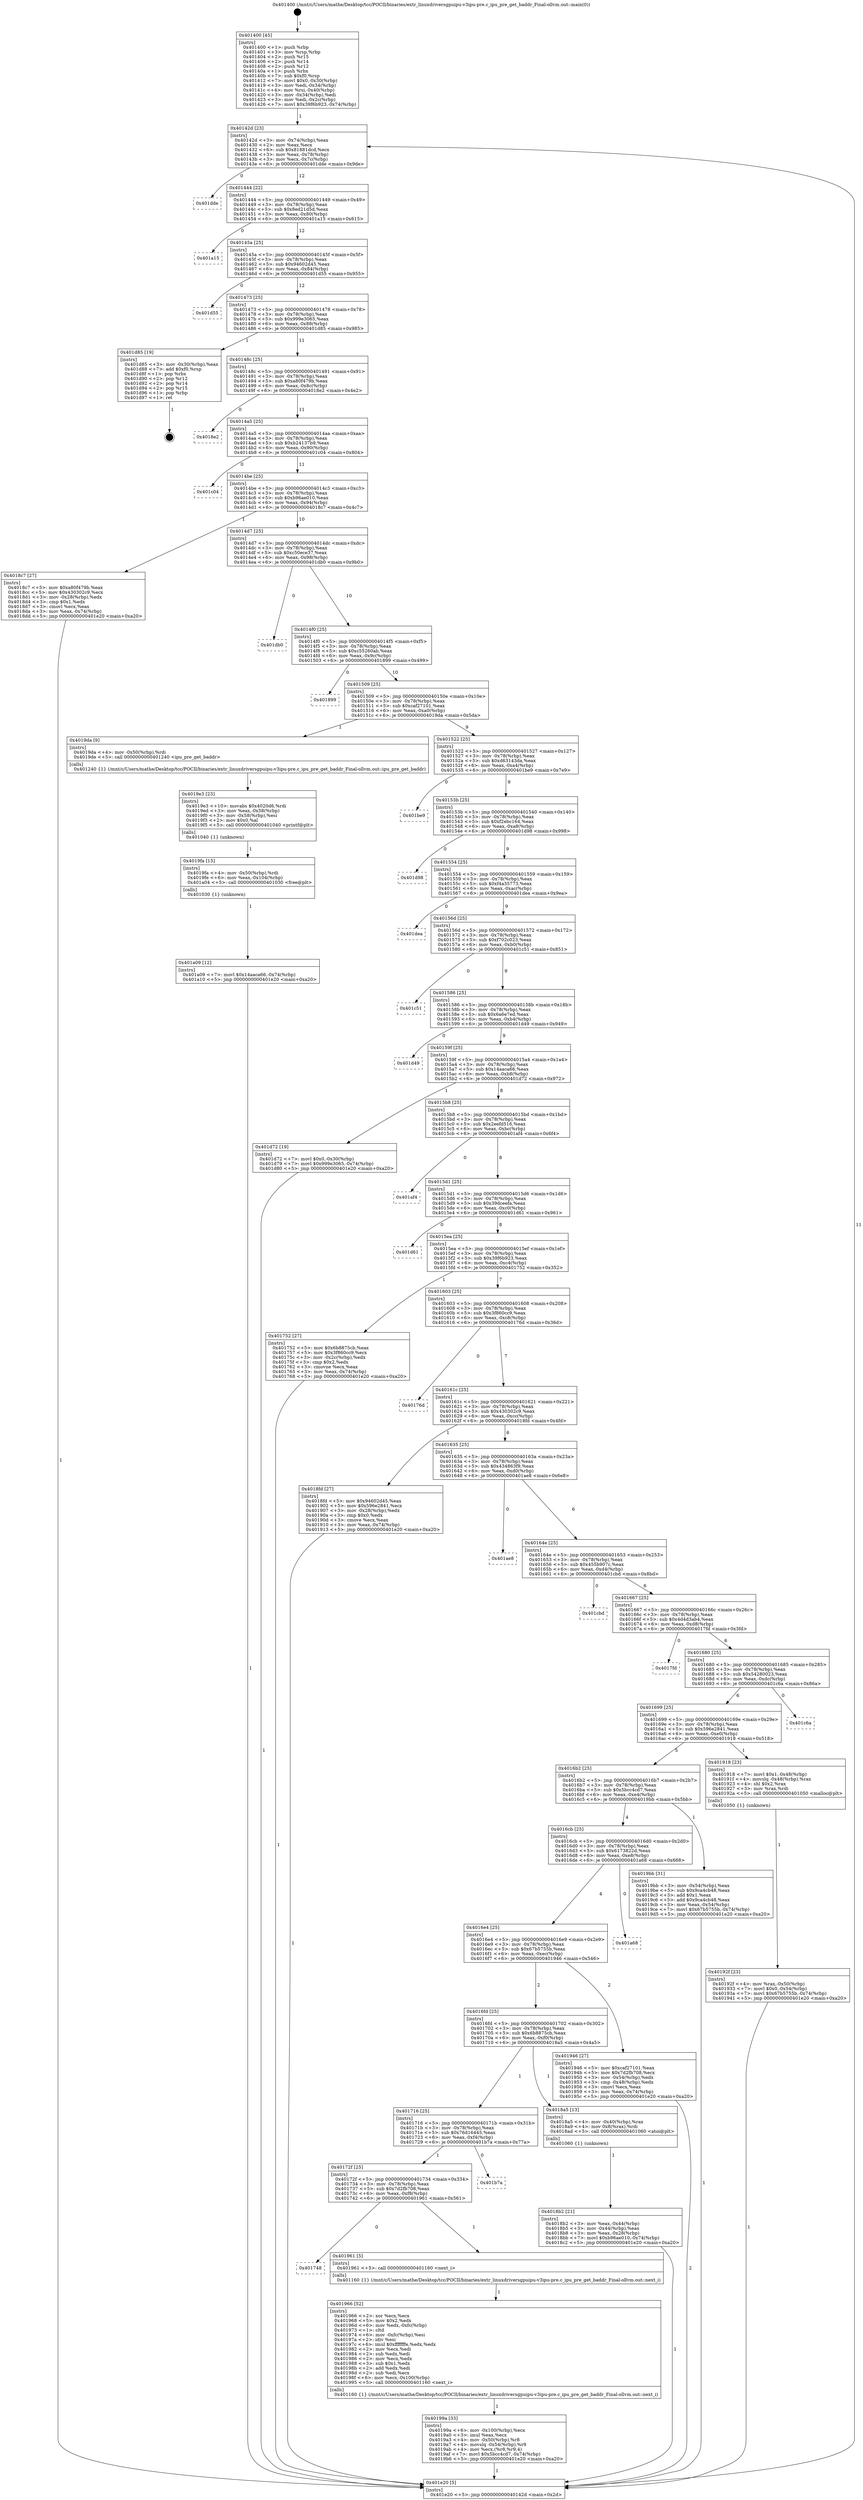digraph "0x401400" {
  label = "0x401400 (/mnt/c/Users/mathe/Desktop/tcc/POCII/binaries/extr_linuxdriversgpuipu-v3ipu-pre.c_ipu_pre_get_baddr_Final-ollvm.out::main(0))"
  labelloc = "t"
  node[shape=record]

  Entry [label="",width=0.3,height=0.3,shape=circle,fillcolor=black,style=filled]
  "0x40142d" [label="{
     0x40142d [23]\l
     | [instrs]\l
     &nbsp;&nbsp;0x40142d \<+3\>: mov -0x74(%rbp),%eax\l
     &nbsp;&nbsp;0x401430 \<+2\>: mov %eax,%ecx\l
     &nbsp;&nbsp;0x401432 \<+6\>: sub $0x81881dcd,%ecx\l
     &nbsp;&nbsp;0x401438 \<+3\>: mov %eax,-0x78(%rbp)\l
     &nbsp;&nbsp;0x40143b \<+3\>: mov %ecx,-0x7c(%rbp)\l
     &nbsp;&nbsp;0x40143e \<+6\>: je 0000000000401dde \<main+0x9de\>\l
  }"]
  "0x401dde" [label="{
     0x401dde\l
  }", style=dashed]
  "0x401444" [label="{
     0x401444 [22]\l
     | [instrs]\l
     &nbsp;&nbsp;0x401444 \<+5\>: jmp 0000000000401449 \<main+0x49\>\l
     &nbsp;&nbsp;0x401449 \<+3\>: mov -0x78(%rbp),%eax\l
     &nbsp;&nbsp;0x40144c \<+5\>: sub $0x8ed21d5d,%eax\l
     &nbsp;&nbsp;0x401451 \<+3\>: mov %eax,-0x80(%rbp)\l
     &nbsp;&nbsp;0x401454 \<+6\>: je 0000000000401a15 \<main+0x615\>\l
  }"]
  Exit [label="",width=0.3,height=0.3,shape=circle,fillcolor=black,style=filled,peripheries=2]
  "0x401a15" [label="{
     0x401a15\l
  }", style=dashed]
  "0x40145a" [label="{
     0x40145a [25]\l
     | [instrs]\l
     &nbsp;&nbsp;0x40145a \<+5\>: jmp 000000000040145f \<main+0x5f\>\l
     &nbsp;&nbsp;0x40145f \<+3\>: mov -0x78(%rbp),%eax\l
     &nbsp;&nbsp;0x401462 \<+5\>: sub $0x94602d45,%eax\l
     &nbsp;&nbsp;0x401467 \<+6\>: mov %eax,-0x84(%rbp)\l
     &nbsp;&nbsp;0x40146d \<+6\>: je 0000000000401d55 \<main+0x955\>\l
  }"]
  "0x401a09" [label="{
     0x401a09 [12]\l
     | [instrs]\l
     &nbsp;&nbsp;0x401a09 \<+7\>: movl $0x14aaca66,-0x74(%rbp)\l
     &nbsp;&nbsp;0x401a10 \<+5\>: jmp 0000000000401e20 \<main+0xa20\>\l
  }"]
  "0x401d55" [label="{
     0x401d55\l
  }", style=dashed]
  "0x401473" [label="{
     0x401473 [25]\l
     | [instrs]\l
     &nbsp;&nbsp;0x401473 \<+5\>: jmp 0000000000401478 \<main+0x78\>\l
     &nbsp;&nbsp;0x401478 \<+3\>: mov -0x78(%rbp),%eax\l
     &nbsp;&nbsp;0x40147b \<+5\>: sub $0x999e3065,%eax\l
     &nbsp;&nbsp;0x401480 \<+6\>: mov %eax,-0x88(%rbp)\l
     &nbsp;&nbsp;0x401486 \<+6\>: je 0000000000401d85 \<main+0x985\>\l
  }"]
  "0x4019fa" [label="{
     0x4019fa [15]\l
     | [instrs]\l
     &nbsp;&nbsp;0x4019fa \<+4\>: mov -0x50(%rbp),%rdi\l
     &nbsp;&nbsp;0x4019fe \<+6\>: mov %eax,-0x104(%rbp)\l
     &nbsp;&nbsp;0x401a04 \<+5\>: call 0000000000401030 \<free@plt\>\l
     | [calls]\l
     &nbsp;&nbsp;0x401030 \{1\} (unknown)\l
  }"]
  "0x401d85" [label="{
     0x401d85 [19]\l
     | [instrs]\l
     &nbsp;&nbsp;0x401d85 \<+3\>: mov -0x30(%rbp),%eax\l
     &nbsp;&nbsp;0x401d88 \<+7\>: add $0xf0,%rsp\l
     &nbsp;&nbsp;0x401d8f \<+1\>: pop %rbx\l
     &nbsp;&nbsp;0x401d90 \<+2\>: pop %r12\l
     &nbsp;&nbsp;0x401d92 \<+2\>: pop %r14\l
     &nbsp;&nbsp;0x401d94 \<+2\>: pop %r15\l
     &nbsp;&nbsp;0x401d96 \<+1\>: pop %rbp\l
     &nbsp;&nbsp;0x401d97 \<+1\>: ret\l
  }"]
  "0x40148c" [label="{
     0x40148c [25]\l
     | [instrs]\l
     &nbsp;&nbsp;0x40148c \<+5\>: jmp 0000000000401491 \<main+0x91\>\l
     &nbsp;&nbsp;0x401491 \<+3\>: mov -0x78(%rbp),%eax\l
     &nbsp;&nbsp;0x401494 \<+5\>: sub $0xa80f479b,%eax\l
     &nbsp;&nbsp;0x401499 \<+6\>: mov %eax,-0x8c(%rbp)\l
     &nbsp;&nbsp;0x40149f \<+6\>: je 00000000004018e2 \<main+0x4e2\>\l
  }"]
  "0x4019e3" [label="{
     0x4019e3 [23]\l
     | [instrs]\l
     &nbsp;&nbsp;0x4019e3 \<+10\>: movabs $0x4020d6,%rdi\l
     &nbsp;&nbsp;0x4019ed \<+3\>: mov %eax,-0x58(%rbp)\l
     &nbsp;&nbsp;0x4019f0 \<+3\>: mov -0x58(%rbp),%esi\l
     &nbsp;&nbsp;0x4019f3 \<+2\>: mov $0x0,%al\l
     &nbsp;&nbsp;0x4019f5 \<+5\>: call 0000000000401040 \<printf@plt\>\l
     | [calls]\l
     &nbsp;&nbsp;0x401040 \{1\} (unknown)\l
  }"]
  "0x4018e2" [label="{
     0x4018e2\l
  }", style=dashed]
  "0x4014a5" [label="{
     0x4014a5 [25]\l
     | [instrs]\l
     &nbsp;&nbsp;0x4014a5 \<+5\>: jmp 00000000004014aa \<main+0xaa\>\l
     &nbsp;&nbsp;0x4014aa \<+3\>: mov -0x78(%rbp),%eax\l
     &nbsp;&nbsp;0x4014ad \<+5\>: sub $0xb24137b9,%eax\l
     &nbsp;&nbsp;0x4014b2 \<+6\>: mov %eax,-0x90(%rbp)\l
     &nbsp;&nbsp;0x4014b8 \<+6\>: je 0000000000401c04 \<main+0x804\>\l
  }"]
  "0x40199a" [label="{
     0x40199a [33]\l
     | [instrs]\l
     &nbsp;&nbsp;0x40199a \<+6\>: mov -0x100(%rbp),%ecx\l
     &nbsp;&nbsp;0x4019a0 \<+3\>: imul %eax,%ecx\l
     &nbsp;&nbsp;0x4019a3 \<+4\>: mov -0x50(%rbp),%r8\l
     &nbsp;&nbsp;0x4019a7 \<+4\>: movslq -0x54(%rbp),%r9\l
     &nbsp;&nbsp;0x4019ab \<+4\>: mov %ecx,(%r8,%r9,4)\l
     &nbsp;&nbsp;0x4019af \<+7\>: movl $0x5bcc4cd7,-0x74(%rbp)\l
     &nbsp;&nbsp;0x4019b6 \<+5\>: jmp 0000000000401e20 \<main+0xa20\>\l
  }"]
  "0x401c04" [label="{
     0x401c04\l
  }", style=dashed]
  "0x4014be" [label="{
     0x4014be [25]\l
     | [instrs]\l
     &nbsp;&nbsp;0x4014be \<+5\>: jmp 00000000004014c3 \<main+0xc3\>\l
     &nbsp;&nbsp;0x4014c3 \<+3\>: mov -0x78(%rbp),%eax\l
     &nbsp;&nbsp;0x4014c6 \<+5\>: sub $0xb96ae010,%eax\l
     &nbsp;&nbsp;0x4014cb \<+6\>: mov %eax,-0x94(%rbp)\l
     &nbsp;&nbsp;0x4014d1 \<+6\>: je 00000000004018c7 \<main+0x4c7\>\l
  }"]
  "0x401966" [label="{
     0x401966 [52]\l
     | [instrs]\l
     &nbsp;&nbsp;0x401966 \<+2\>: xor %ecx,%ecx\l
     &nbsp;&nbsp;0x401968 \<+5\>: mov $0x2,%edx\l
     &nbsp;&nbsp;0x40196d \<+6\>: mov %edx,-0xfc(%rbp)\l
     &nbsp;&nbsp;0x401973 \<+1\>: cltd\l
     &nbsp;&nbsp;0x401974 \<+6\>: mov -0xfc(%rbp),%esi\l
     &nbsp;&nbsp;0x40197a \<+2\>: idiv %esi\l
     &nbsp;&nbsp;0x40197c \<+6\>: imul $0xfffffffe,%edx,%edx\l
     &nbsp;&nbsp;0x401982 \<+2\>: mov %ecx,%edi\l
     &nbsp;&nbsp;0x401984 \<+2\>: sub %edx,%edi\l
     &nbsp;&nbsp;0x401986 \<+2\>: mov %ecx,%edx\l
     &nbsp;&nbsp;0x401988 \<+3\>: sub $0x1,%edx\l
     &nbsp;&nbsp;0x40198b \<+2\>: add %edx,%edi\l
     &nbsp;&nbsp;0x40198d \<+2\>: sub %edi,%ecx\l
     &nbsp;&nbsp;0x40198f \<+6\>: mov %ecx,-0x100(%rbp)\l
     &nbsp;&nbsp;0x401995 \<+5\>: call 0000000000401160 \<next_i\>\l
     | [calls]\l
     &nbsp;&nbsp;0x401160 \{1\} (/mnt/c/Users/mathe/Desktop/tcc/POCII/binaries/extr_linuxdriversgpuipu-v3ipu-pre.c_ipu_pre_get_baddr_Final-ollvm.out::next_i)\l
  }"]
  "0x4018c7" [label="{
     0x4018c7 [27]\l
     | [instrs]\l
     &nbsp;&nbsp;0x4018c7 \<+5\>: mov $0xa80f479b,%eax\l
     &nbsp;&nbsp;0x4018cc \<+5\>: mov $0x430302c9,%ecx\l
     &nbsp;&nbsp;0x4018d1 \<+3\>: mov -0x28(%rbp),%edx\l
     &nbsp;&nbsp;0x4018d4 \<+3\>: cmp $0x1,%edx\l
     &nbsp;&nbsp;0x4018d7 \<+3\>: cmovl %ecx,%eax\l
     &nbsp;&nbsp;0x4018da \<+3\>: mov %eax,-0x74(%rbp)\l
     &nbsp;&nbsp;0x4018dd \<+5\>: jmp 0000000000401e20 \<main+0xa20\>\l
  }"]
  "0x4014d7" [label="{
     0x4014d7 [25]\l
     | [instrs]\l
     &nbsp;&nbsp;0x4014d7 \<+5\>: jmp 00000000004014dc \<main+0xdc\>\l
     &nbsp;&nbsp;0x4014dc \<+3\>: mov -0x78(%rbp),%eax\l
     &nbsp;&nbsp;0x4014df \<+5\>: sub $0xc50ece37,%eax\l
     &nbsp;&nbsp;0x4014e4 \<+6\>: mov %eax,-0x98(%rbp)\l
     &nbsp;&nbsp;0x4014ea \<+6\>: je 0000000000401db0 \<main+0x9b0\>\l
  }"]
  "0x401748" [label="{
     0x401748\l
  }", style=dashed]
  "0x401db0" [label="{
     0x401db0\l
  }", style=dashed]
  "0x4014f0" [label="{
     0x4014f0 [25]\l
     | [instrs]\l
     &nbsp;&nbsp;0x4014f0 \<+5\>: jmp 00000000004014f5 \<main+0xf5\>\l
     &nbsp;&nbsp;0x4014f5 \<+3\>: mov -0x78(%rbp),%eax\l
     &nbsp;&nbsp;0x4014f8 \<+5\>: sub $0xc55260ab,%eax\l
     &nbsp;&nbsp;0x4014fd \<+6\>: mov %eax,-0x9c(%rbp)\l
     &nbsp;&nbsp;0x401503 \<+6\>: je 0000000000401899 \<main+0x499\>\l
  }"]
  "0x401961" [label="{
     0x401961 [5]\l
     | [instrs]\l
     &nbsp;&nbsp;0x401961 \<+5\>: call 0000000000401160 \<next_i\>\l
     | [calls]\l
     &nbsp;&nbsp;0x401160 \{1\} (/mnt/c/Users/mathe/Desktop/tcc/POCII/binaries/extr_linuxdriversgpuipu-v3ipu-pre.c_ipu_pre_get_baddr_Final-ollvm.out::next_i)\l
  }"]
  "0x401899" [label="{
     0x401899\l
  }", style=dashed]
  "0x401509" [label="{
     0x401509 [25]\l
     | [instrs]\l
     &nbsp;&nbsp;0x401509 \<+5\>: jmp 000000000040150e \<main+0x10e\>\l
     &nbsp;&nbsp;0x40150e \<+3\>: mov -0x78(%rbp),%eax\l
     &nbsp;&nbsp;0x401511 \<+5\>: sub $0xcaf27101,%eax\l
     &nbsp;&nbsp;0x401516 \<+6\>: mov %eax,-0xa0(%rbp)\l
     &nbsp;&nbsp;0x40151c \<+6\>: je 00000000004019da \<main+0x5da\>\l
  }"]
  "0x40172f" [label="{
     0x40172f [25]\l
     | [instrs]\l
     &nbsp;&nbsp;0x40172f \<+5\>: jmp 0000000000401734 \<main+0x334\>\l
     &nbsp;&nbsp;0x401734 \<+3\>: mov -0x78(%rbp),%eax\l
     &nbsp;&nbsp;0x401737 \<+5\>: sub $0x7d2fb708,%eax\l
     &nbsp;&nbsp;0x40173c \<+6\>: mov %eax,-0xf8(%rbp)\l
     &nbsp;&nbsp;0x401742 \<+6\>: je 0000000000401961 \<main+0x561\>\l
  }"]
  "0x4019da" [label="{
     0x4019da [9]\l
     | [instrs]\l
     &nbsp;&nbsp;0x4019da \<+4\>: mov -0x50(%rbp),%rdi\l
     &nbsp;&nbsp;0x4019de \<+5\>: call 0000000000401240 \<ipu_pre_get_baddr\>\l
     | [calls]\l
     &nbsp;&nbsp;0x401240 \{1\} (/mnt/c/Users/mathe/Desktop/tcc/POCII/binaries/extr_linuxdriversgpuipu-v3ipu-pre.c_ipu_pre_get_baddr_Final-ollvm.out::ipu_pre_get_baddr)\l
  }"]
  "0x401522" [label="{
     0x401522 [25]\l
     | [instrs]\l
     &nbsp;&nbsp;0x401522 \<+5\>: jmp 0000000000401527 \<main+0x127\>\l
     &nbsp;&nbsp;0x401527 \<+3\>: mov -0x78(%rbp),%eax\l
     &nbsp;&nbsp;0x40152a \<+5\>: sub $0xd63143da,%eax\l
     &nbsp;&nbsp;0x40152f \<+6\>: mov %eax,-0xa4(%rbp)\l
     &nbsp;&nbsp;0x401535 \<+6\>: je 0000000000401be9 \<main+0x7e9\>\l
  }"]
  "0x401b7a" [label="{
     0x401b7a\l
  }", style=dashed]
  "0x401be9" [label="{
     0x401be9\l
  }", style=dashed]
  "0x40153b" [label="{
     0x40153b [25]\l
     | [instrs]\l
     &nbsp;&nbsp;0x40153b \<+5\>: jmp 0000000000401540 \<main+0x140\>\l
     &nbsp;&nbsp;0x401540 \<+3\>: mov -0x78(%rbp),%eax\l
     &nbsp;&nbsp;0x401543 \<+5\>: sub $0xf2ebc164,%eax\l
     &nbsp;&nbsp;0x401548 \<+6\>: mov %eax,-0xa8(%rbp)\l
     &nbsp;&nbsp;0x40154e \<+6\>: je 0000000000401d98 \<main+0x998\>\l
  }"]
  "0x40192f" [label="{
     0x40192f [23]\l
     | [instrs]\l
     &nbsp;&nbsp;0x40192f \<+4\>: mov %rax,-0x50(%rbp)\l
     &nbsp;&nbsp;0x401933 \<+7\>: movl $0x0,-0x54(%rbp)\l
     &nbsp;&nbsp;0x40193a \<+7\>: movl $0x67b5755b,-0x74(%rbp)\l
     &nbsp;&nbsp;0x401941 \<+5\>: jmp 0000000000401e20 \<main+0xa20\>\l
  }"]
  "0x401d98" [label="{
     0x401d98\l
  }", style=dashed]
  "0x401554" [label="{
     0x401554 [25]\l
     | [instrs]\l
     &nbsp;&nbsp;0x401554 \<+5\>: jmp 0000000000401559 \<main+0x159\>\l
     &nbsp;&nbsp;0x401559 \<+3\>: mov -0x78(%rbp),%eax\l
     &nbsp;&nbsp;0x40155c \<+5\>: sub $0xf4a35773,%eax\l
     &nbsp;&nbsp;0x401561 \<+6\>: mov %eax,-0xac(%rbp)\l
     &nbsp;&nbsp;0x401567 \<+6\>: je 0000000000401dea \<main+0x9ea\>\l
  }"]
  "0x4018b2" [label="{
     0x4018b2 [21]\l
     | [instrs]\l
     &nbsp;&nbsp;0x4018b2 \<+3\>: mov %eax,-0x44(%rbp)\l
     &nbsp;&nbsp;0x4018b5 \<+3\>: mov -0x44(%rbp),%eax\l
     &nbsp;&nbsp;0x4018b8 \<+3\>: mov %eax,-0x28(%rbp)\l
     &nbsp;&nbsp;0x4018bb \<+7\>: movl $0xb96ae010,-0x74(%rbp)\l
     &nbsp;&nbsp;0x4018c2 \<+5\>: jmp 0000000000401e20 \<main+0xa20\>\l
  }"]
  "0x401dea" [label="{
     0x401dea\l
  }", style=dashed]
  "0x40156d" [label="{
     0x40156d [25]\l
     | [instrs]\l
     &nbsp;&nbsp;0x40156d \<+5\>: jmp 0000000000401572 \<main+0x172\>\l
     &nbsp;&nbsp;0x401572 \<+3\>: mov -0x78(%rbp),%eax\l
     &nbsp;&nbsp;0x401575 \<+5\>: sub $0xf702c023,%eax\l
     &nbsp;&nbsp;0x40157a \<+6\>: mov %eax,-0xb0(%rbp)\l
     &nbsp;&nbsp;0x401580 \<+6\>: je 0000000000401c51 \<main+0x851\>\l
  }"]
  "0x401716" [label="{
     0x401716 [25]\l
     | [instrs]\l
     &nbsp;&nbsp;0x401716 \<+5\>: jmp 000000000040171b \<main+0x31b\>\l
     &nbsp;&nbsp;0x40171b \<+3\>: mov -0x78(%rbp),%eax\l
     &nbsp;&nbsp;0x40171e \<+5\>: sub $0x76d16445,%eax\l
     &nbsp;&nbsp;0x401723 \<+6\>: mov %eax,-0xf4(%rbp)\l
     &nbsp;&nbsp;0x401729 \<+6\>: je 0000000000401b7a \<main+0x77a\>\l
  }"]
  "0x401c51" [label="{
     0x401c51\l
  }", style=dashed]
  "0x401586" [label="{
     0x401586 [25]\l
     | [instrs]\l
     &nbsp;&nbsp;0x401586 \<+5\>: jmp 000000000040158b \<main+0x18b\>\l
     &nbsp;&nbsp;0x40158b \<+3\>: mov -0x78(%rbp),%eax\l
     &nbsp;&nbsp;0x40158e \<+5\>: sub $0x6a6e7ed,%eax\l
     &nbsp;&nbsp;0x401593 \<+6\>: mov %eax,-0xb4(%rbp)\l
     &nbsp;&nbsp;0x401599 \<+6\>: je 0000000000401d49 \<main+0x949\>\l
  }"]
  "0x4018a5" [label="{
     0x4018a5 [13]\l
     | [instrs]\l
     &nbsp;&nbsp;0x4018a5 \<+4\>: mov -0x40(%rbp),%rax\l
     &nbsp;&nbsp;0x4018a9 \<+4\>: mov 0x8(%rax),%rdi\l
     &nbsp;&nbsp;0x4018ad \<+5\>: call 0000000000401060 \<atoi@plt\>\l
     | [calls]\l
     &nbsp;&nbsp;0x401060 \{1\} (unknown)\l
  }"]
  "0x401d49" [label="{
     0x401d49\l
  }", style=dashed]
  "0x40159f" [label="{
     0x40159f [25]\l
     | [instrs]\l
     &nbsp;&nbsp;0x40159f \<+5\>: jmp 00000000004015a4 \<main+0x1a4\>\l
     &nbsp;&nbsp;0x4015a4 \<+3\>: mov -0x78(%rbp),%eax\l
     &nbsp;&nbsp;0x4015a7 \<+5\>: sub $0x14aaca66,%eax\l
     &nbsp;&nbsp;0x4015ac \<+6\>: mov %eax,-0xb8(%rbp)\l
     &nbsp;&nbsp;0x4015b2 \<+6\>: je 0000000000401d72 \<main+0x972\>\l
  }"]
  "0x4016fd" [label="{
     0x4016fd [25]\l
     | [instrs]\l
     &nbsp;&nbsp;0x4016fd \<+5\>: jmp 0000000000401702 \<main+0x302\>\l
     &nbsp;&nbsp;0x401702 \<+3\>: mov -0x78(%rbp),%eax\l
     &nbsp;&nbsp;0x401705 \<+5\>: sub $0x6b8875cb,%eax\l
     &nbsp;&nbsp;0x40170a \<+6\>: mov %eax,-0xf0(%rbp)\l
     &nbsp;&nbsp;0x401710 \<+6\>: je 00000000004018a5 \<main+0x4a5\>\l
  }"]
  "0x401d72" [label="{
     0x401d72 [19]\l
     | [instrs]\l
     &nbsp;&nbsp;0x401d72 \<+7\>: movl $0x0,-0x30(%rbp)\l
     &nbsp;&nbsp;0x401d79 \<+7\>: movl $0x999e3065,-0x74(%rbp)\l
     &nbsp;&nbsp;0x401d80 \<+5\>: jmp 0000000000401e20 \<main+0xa20\>\l
  }"]
  "0x4015b8" [label="{
     0x4015b8 [25]\l
     | [instrs]\l
     &nbsp;&nbsp;0x4015b8 \<+5\>: jmp 00000000004015bd \<main+0x1bd\>\l
     &nbsp;&nbsp;0x4015bd \<+3\>: mov -0x78(%rbp),%eax\l
     &nbsp;&nbsp;0x4015c0 \<+5\>: sub $0x2eefd516,%eax\l
     &nbsp;&nbsp;0x4015c5 \<+6\>: mov %eax,-0xbc(%rbp)\l
     &nbsp;&nbsp;0x4015cb \<+6\>: je 0000000000401af4 \<main+0x6f4\>\l
  }"]
  "0x401946" [label="{
     0x401946 [27]\l
     | [instrs]\l
     &nbsp;&nbsp;0x401946 \<+5\>: mov $0xcaf27101,%eax\l
     &nbsp;&nbsp;0x40194b \<+5\>: mov $0x7d2fb708,%ecx\l
     &nbsp;&nbsp;0x401950 \<+3\>: mov -0x54(%rbp),%edx\l
     &nbsp;&nbsp;0x401953 \<+3\>: cmp -0x48(%rbp),%edx\l
     &nbsp;&nbsp;0x401956 \<+3\>: cmovl %ecx,%eax\l
     &nbsp;&nbsp;0x401959 \<+3\>: mov %eax,-0x74(%rbp)\l
     &nbsp;&nbsp;0x40195c \<+5\>: jmp 0000000000401e20 \<main+0xa20\>\l
  }"]
  "0x401af4" [label="{
     0x401af4\l
  }", style=dashed]
  "0x4015d1" [label="{
     0x4015d1 [25]\l
     | [instrs]\l
     &nbsp;&nbsp;0x4015d1 \<+5\>: jmp 00000000004015d6 \<main+0x1d6\>\l
     &nbsp;&nbsp;0x4015d6 \<+3\>: mov -0x78(%rbp),%eax\l
     &nbsp;&nbsp;0x4015d9 \<+5\>: sub $0x39dceefa,%eax\l
     &nbsp;&nbsp;0x4015de \<+6\>: mov %eax,-0xc0(%rbp)\l
     &nbsp;&nbsp;0x4015e4 \<+6\>: je 0000000000401d61 \<main+0x961\>\l
  }"]
  "0x4016e4" [label="{
     0x4016e4 [25]\l
     | [instrs]\l
     &nbsp;&nbsp;0x4016e4 \<+5\>: jmp 00000000004016e9 \<main+0x2e9\>\l
     &nbsp;&nbsp;0x4016e9 \<+3\>: mov -0x78(%rbp),%eax\l
     &nbsp;&nbsp;0x4016ec \<+5\>: sub $0x67b5755b,%eax\l
     &nbsp;&nbsp;0x4016f1 \<+6\>: mov %eax,-0xec(%rbp)\l
     &nbsp;&nbsp;0x4016f7 \<+6\>: je 0000000000401946 \<main+0x546\>\l
  }"]
  "0x401d61" [label="{
     0x401d61\l
  }", style=dashed]
  "0x4015ea" [label="{
     0x4015ea [25]\l
     | [instrs]\l
     &nbsp;&nbsp;0x4015ea \<+5\>: jmp 00000000004015ef \<main+0x1ef\>\l
     &nbsp;&nbsp;0x4015ef \<+3\>: mov -0x78(%rbp),%eax\l
     &nbsp;&nbsp;0x4015f2 \<+5\>: sub $0x39f6b923,%eax\l
     &nbsp;&nbsp;0x4015f7 \<+6\>: mov %eax,-0xc4(%rbp)\l
     &nbsp;&nbsp;0x4015fd \<+6\>: je 0000000000401752 \<main+0x352\>\l
  }"]
  "0x401a68" [label="{
     0x401a68\l
  }", style=dashed]
  "0x401752" [label="{
     0x401752 [27]\l
     | [instrs]\l
     &nbsp;&nbsp;0x401752 \<+5\>: mov $0x6b8875cb,%eax\l
     &nbsp;&nbsp;0x401757 \<+5\>: mov $0x3f860cc9,%ecx\l
     &nbsp;&nbsp;0x40175c \<+3\>: mov -0x2c(%rbp),%edx\l
     &nbsp;&nbsp;0x40175f \<+3\>: cmp $0x2,%edx\l
     &nbsp;&nbsp;0x401762 \<+3\>: cmovne %ecx,%eax\l
     &nbsp;&nbsp;0x401765 \<+3\>: mov %eax,-0x74(%rbp)\l
     &nbsp;&nbsp;0x401768 \<+5\>: jmp 0000000000401e20 \<main+0xa20\>\l
  }"]
  "0x401603" [label="{
     0x401603 [25]\l
     | [instrs]\l
     &nbsp;&nbsp;0x401603 \<+5\>: jmp 0000000000401608 \<main+0x208\>\l
     &nbsp;&nbsp;0x401608 \<+3\>: mov -0x78(%rbp),%eax\l
     &nbsp;&nbsp;0x40160b \<+5\>: sub $0x3f860cc9,%eax\l
     &nbsp;&nbsp;0x401610 \<+6\>: mov %eax,-0xc8(%rbp)\l
     &nbsp;&nbsp;0x401616 \<+6\>: je 000000000040176d \<main+0x36d\>\l
  }"]
  "0x401e20" [label="{
     0x401e20 [5]\l
     | [instrs]\l
     &nbsp;&nbsp;0x401e20 \<+5\>: jmp 000000000040142d \<main+0x2d\>\l
  }"]
  "0x401400" [label="{
     0x401400 [45]\l
     | [instrs]\l
     &nbsp;&nbsp;0x401400 \<+1\>: push %rbp\l
     &nbsp;&nbsp;0x401401 \<+3\>: mov %rsp,%rbp\l
     &nbsp;&nbsp;0x401404 \<+2\>: push %r15\l
     &nbsp;&nbsp;0x401406 \<+2\>: push %r14\l
     &nbsp;&nbsp;0x401408 \<+2\>: push %r12\l
     &nbsp;&nbsp;0x40140a \<+1\>: push %rbx\l
     &nbsp;&nbsp;0x40140b \<+7\>: sub $0xf0,%rsp\l
     &nbsp;&nbsp;0x401412 \<+7\>: movl $0x0,-0x30(%rbp)\l
     &nbsp;&nbsp;0x401419 \<+3\>: mov %edi,-0x34(%rbp)\l
     &nbsp;&nbsp;0x40141c \<+4\>: mov %rsi,-0x40(%rbp)\l
     &nbsp;&nbsp;0x401420 \<+3\>: mov -0x34(%rbp),%edi\l
     &nbsp;&nbsp;0x401423 \<+3\>: mov %edi,-0x2c(%rbp)\l
     &nbsp;&nbsp;0x401426 \<+7\>: movl $0x39f6b923,-0x74(%rbp)\l
  }"]
  "0x4016cb" [label="{
     0x4016cb [25]\l
     | [instrs]\l
     &nbsp;&nbsp;0x4016cb \<+5\>: jmp 00000000004016d0 \<main+0x2d0\>\l
     &nbsp;&nbsp;0x4016d0 \<+3\>: mov -0x78(%rbp),%eax\l
     &nbsp;&nbsp;0x4016d3 \<+5\>: sub $0x6173822d,%eax\l
     &nbsp;&nbsp;0x4016d8 \<+6\>: mov %eax,-0xe8(%rbp)\l
     &nbsp;&nbsp;0x4016de \<+6\>: je 0000000000401a68 \<main+0x668\>\l
  }"]
  "0x40176d" [label="{
     0x40176d\l
  }", style=dashed]
  "0x40161c" [label="{
     0x40161c [25]\l
     | [instrs]\l
     &nbsp;&nbsp;0x40161c \<+5\>: jmp 0000000000401621 \<main+0x221\>\l
     &nbsp;&nbsp;0x401621 \<+3\>: mov -0x78(%rbp),%eax\l
     &nbsp;&nbsp;0x401624 \<+5\>: sub $0x430302c9,%eax\l
     &nbsp;&nbsp;0x401629 \<+6\>: mov %eax,-0xcc(%rbp)\l
     &nbsp;&nbsp;0x40162f \<+6\>: je 00000000004018fd \<main+0x4fd\>\l
  }"]
  "0x4019bb" [label="{
     0x4019bb [31]\l
     | [instrs]\l
     &nbsp;&nbsp;0x4019bb \<+3\>: mov -0x54(%rbp),%eax\l
     &nbsp;&nbsp;0x4019be \<+5\>: sub $0x9ca4cb48,%eax\l
     &nbsp;&nbsp;0x4019c3 \<+3\>: add $0x1,%eax\l
     &nbsp;&nbsp;0x4019c6 \<+5\>: add $0x9ca4cb48,%eax\l
     &nbsp;&nbsp;0x4019cb \<+3\>: mov %eax,-0x54(%rbp)\l
     &nbsp;&nbsp;0x4019ce \<+7\>: movl $0x67b5755b,-0x74(%rbp)\l
     &nbsp;&nbsp;0x4019d5 \<+5\>: jmp 0000000000401e20 \<main+0xa20\>\l
  }"]
  "0x4018fd" [label="{
     0x4018fd [27]\l
     | [instrs]\l
     &nbsp;&nbsp;0x4018fd \<+5\>: mov $0x94602d45,%eax\l
     &nbsp;&nbsp;0x401902 \<+5\>: mov $0x596e2841,%ecx\l
     &nbsp;&nbsp;0x401907 \<+3\>: mov -0x28(%rbp),%edx\l
     &nbsp;&nbsp;0x40190a \<+3\>: cmp $0x0,%edx\l
     &nbsp;&nbsp;0x40190d \<+3\>: cmove %ecx,%eax\l
     &nbsp;&nbsp;0x401910 \<+3\>: mov %eax,-0x74(%rbp)\l
     &nbsp;&nbsp;0x401913 \<+5\>: jmp 0000000000401e20 \<main+0xa20\>\l
  }"]
  "0x401635" [label="{
     0x401635 [25]\l
     | [instrs]\l
     &nbsp;&nbsp;0x401635 \<+5\>: jmp 000000000040163a \<main+0x23a\>\l
     &nbsp;&nbsp;0x40163a \<+3\>: mov -0x78(%rbp),%eax\l
     &nbsp;&nbsp;0x40163d \<+5\>: sub $0x434863f9,%eax\l
     &nbsp;&nbsp;0x401642 \<+6\>: mov %eax,-0xd0(%rbp)\l
     &nbsp;&nbsp;0x401648 \<+6\>: je 0000000000401ae8 \<main+0x6e8\>\l
  }"]
  "0x4016b2" [label="{
     0x4016b2 [25]\l
     | [instrs]\l
     &nbsp;&nbsp;0x4016b2 \<+5\>: jmp 00000000004016b7 \<main+0x2b7\>\l
     &nbsp;&nbsp;0x4016b7 \<+3\>: mov -0x78(%rbp),%eax\l
     &nbsp;&nbsp;0x4016ba \<+5\>: sub $0x5bcc4cd7,%eax\l
     &nbsp;&nbsp;0x4016bf \<+6\>: mov %eax,-0xe4(%rbp)\l
     &nbsp;&nbsp;0x4016c5 \<+6\>: je 00000000004019bb \<main+0x5bb\>\l
  }"]
  "0x401ae8" [label="{
     0x401ae8\l
  }", style=dashed]
  "0x40164e" [label="{
     0x40164e [25]\l
     | [instrs]\l
     &nbsp;&nbsp;0x40164e \<+5\>: jmp 0000000000401653 \<main+0x253\>\l
     &nbsp;&nbsp;0x401653 \<+3\>: mov -0x78(%rbp),%eax\l
     &nbsp;&nbsp;0x401656 \<+5\>: sub $0x455b907c,%eax\l
     &nbsp;&nbsp;0x40165b \<+6\>: mov %eax,-0xd4(%rbp)\l
     &nbsp;&nbsp;0x401661 \<+6\>: je 0000000000401cbd \<main+0x8bd\>\l
  }"]
  "0x401918" [label="{
     0x401918 [23]\l
     | [instrs]\l
     &nbsp;&nbsp;0x401918 \<+7\>: movl $0x1,-0x48(%rbp)\l
     &nbsp;&nbsp;0x40191f \<+4\>: movslq -0x48(%rbp),%rax\l
     &nbsp;&nbsp;0x401923 \<+4\>: shl $0x2,%rax\l
     &nbsp;&nbsp;0x401927 \<+3\>: mov %rax,%rdi\l
     &nbsp;&nbsp;0x40192a \<+5\>: call 0000000000401050 \<malloc@plt\>\l
     | [calls]\l
     &nbsp;&nbsp;0x401050 \{1\} (unknown)\l
  }"]
  "0x401cbd" [label="{
     0x401cbd\l
  }", style=dashed]
  "0x401667" [label="{
     0x401667 [25]\l
     | [instrs]\l
     &nbsp;&nbsp;0x401667 \<+5\>: jmp 000000000040166c \<main+0x26c\>\l
     &nbsp;&nbsp;0x40166c \<+3\>: mov -0x78(%rbp),%eax\l
     &nbsp;&nbsp;0x40166f \<+5\>: sub $0x4d4d3ab4,%eax\l
     &nbsp;&nbsp;0x401674 \<+6\>: mov %eax,-0xd8(%rbp)\l
     &nbsp;&nbsp;0x40167a \<+6\>: je 00000000004017fd \<main+0x3fd\>\l
  }"]
  "0x401699" [label="{
     0x401699 [25]\l
     | [instrs]\l
     &nbsp;&nbsp;0x401699 \<+5\>: jmp 000000000040169e \<main+0x29e\>\l
     &nbsp;&nbsp;0x40169e \<+3\>: mov -0x78(%rbp),%eax\l
     &nbsp;&nbsp;0x4016a1 \<+5\>: sub $0x596e2841,%eax\l
     &nbsp;&nbsp;0x4016a6 \<+6\>: mov %eax,-0xe0(%rbp)\l
     &nbsp;&nbsp;0x4016ac \<+6\>: je 0000000000401918 \<main+0x518\>\l
  }"]
  "0x4017fd" [label="{
     0x4017fd\l
  }", style=dashed]
  "0x401680" [label="{
     0x401680 [25]\l
     | [instrs]\l
     &nbsp;&nbsp;0x401680 \<+5\>: jmp 0000000000401685 \<main+0x285\>\l
     &nbsp;&nbsp;0x401685 \<+3\>: mov -0x78(%rbp),%eax\l
     &nbsp;&nbsp;0x401688 \<+5\>: sub $0x54280023,%eax\l
     &nbsp;&nbsp;0x40168d \<+6\>: mov %eax,-0xdc(%rbp)\l
     &nbsp;&nbsp;0x401693 \<+6\>: je 0000000000401c6a \<main+0x86a\>\l
  }"]
  "0x401c6a" [label="{
     0x401c6a\l
  }", style=dashed]
  Entry -> "0x401400" [label=" 1"]
  "0x40142d" -> "0x401dde" [label=" 0"]
  "0x40142d" -> "0x401444" [label=" 12"]
  "0x401d85" -> Exit [label=" 1"]
  "0x401444" -> "0x401a15" [label=" 0"]
  "0x401444" -> "0x40145a" [label=" 12"]
  "0x401d72" -> "0x401e20" [label=" 1"]
  "0x40145a" -> "0x401d55" [label=" 0"]
  "0x40145a" -> "0x401473" [label=" 12"]
  "0x401a09" -> "0x401e20" [label=" 1"]
  "0x401473" -> "0x401d85" [label=" 1"]
  "0x401473" -> "0x40148c" [label=" 11"]
  "0x4019fa" -> "0x401a09" [label=" 1"]
  "0x40148c" -> "0x4018e2" [label=" 0"]
  "0x40148c" -> "0x4014a5" [label=" 11"]
  "0x4019e3" -> "0x4019fa" [label=" 1"]
  "0x4014a5" -> "0x401c04" [label=" 0"]
  "0x4014a5" -> "0x4014be" [label=" 11"]
  "0x4019da" -> "0x4019e3" [label=" 1"]
  "0x4014be" -> "0x4018c7" [label=" 1"]
  "0x4014be" -> "0x4014d7" [label=" 10"]
  "0x4019bb" -> "0x401e20" [label=" 1"]
  "0x4014d7" -> "0x401db0" [label=" 0"]
  "0x4014d7" -> "0x4014f0" [label=" 10"]
  "0x40199a" -> "0x401e20" [label=" 1"]
  "0x4014f0" -> "0x401899" [label=" 0"]
  "0x4014f0" -> "0x401509" [label=" 10"]
  "0x401966" -> "0x40199a" [label=" 1"]
  "0x401509" -> "0x4019da" [label=" 1"]
  "0x401509" -> "0x401522" [label=" 9"]
  "0x40172f" -> "0x401748" [label=" 0"]
  "0x401522" -> "0x401be9" [label=" 0"]
  "0x401522" -> "0x40153b" [label=" 9"]
  "0x40172f" -> "0x401961" [label=" 1"]
  "0x40153b" -> "0x401d98" [label=" 0"]
  "0x40153b" -> "0x401554" [label=" 9"]
  "0x401716" -> "0x40172f" [label=" 1"]
  "0x401554" -> "0x401dea" [label=" 0"]
  "0x401554" -> "0x40156d" [label=" 9"]
  "0x401716" -> "0x401b7a" [label=" 0"]
  "0x40156d" -> "0x401c51" [label=" 0"]
  "0x40156d" -> "0x401586" [label=" 9"]
  "0x401961" -> "0x401966" [label=" 1"]
  "0x401586" -> "0x401d49" [label=" 0"]
  "0x401586" -> "0x40159f" [label=" 9"]
  "0x401946" -> "0x401e20" [label=" 2"]
  "0x40159f" -> "0x401d72" [label=" 1"]
  "0x40159f" -> "0x4015b8" [label=" 8"]
  "0x401918" -> "0x40192f" [label=" 1"]
  "0x4015b8" -> "0x401af4" [label=" 0"]
  "0x4015b8" -> "0x4015d1" [label=" 8"]
  "0x4018fd" -> "0x401e20" [label=" 1"]
  "0x4015d1" -> "0x401d61" [label=" 0"]
  "0x4015d1" -> "0x4015ea" [label=" 8"]
  "0x4018b2" -> "0x401e20" [label=" 1"]
  "0x4015ea" -> "0x401752" [label=" 1"]
  "0x4015ea" -> "0x401603" [label=" 7"]
  "0x401752" -> "0x401e20" [label=" 1"]
  "0x401400" -> "0x40142d" [label=" 1"]
  "0x401e20" -> "0x40142d" [label=" 11"]
  "0x4018a5" -> "0x4018b2" [label=" 1"]
  "0x401603" -> "0x40176d" [label=" 0"]
  "0x401603" -> "0x40161c" [label=" 7"]
  "0x4016fd" -> "0x4018a5" [label=" 1"]
  "0x40161c" -> "0x4018fd" [label=" 1"]
  "0x40161c" -> "0x401635" [label=" 6"]
  "0x40192f" -> "0x401e20" [label=" 1"]
  "0x401635" -> "0x401ae8" [label=" 0"]
  "0x401635" -> "0x40164e" [label=" 6"]
  "0x4016e4" -> "0x401946" [label=" 2"]
  "0x40164e" -> "0x401cbd" [label=" 0"]
  "0x40164e" -> "0x401667" [label=" 6"]
  "0x4018c7" -> "0x401e20" [label=" 1"]
  "0x401667" -> "0x4017fd" [label=" 0"]
  "0x401667" -> "0x401680" [label=" 6"]
  "0x4016cb" -> "0x401a68" [label=" 0"]
  "0x401680" -> "0x401c6a" [label=" 0"]
  "0x401680" -> "0x401699" [label=" 6"]
  "0x4016cb" -> "0x4016e4" [label=" 4"]
  "0x401699" -> "0x401918" [label=" 1"]
  "0x401699" -> "0x4016b2" [label=" 5"]
  "0x4016e4" -> "0x4016fd" [label=" 2"]
  "0x4016b2" -> "0x4019bb" [label=" 1"]
  "0x4016b2" -> "0x4016cb" [label=" 4"]
  "0x4016fd" -> "0x401716" [label=" 1"]
}
